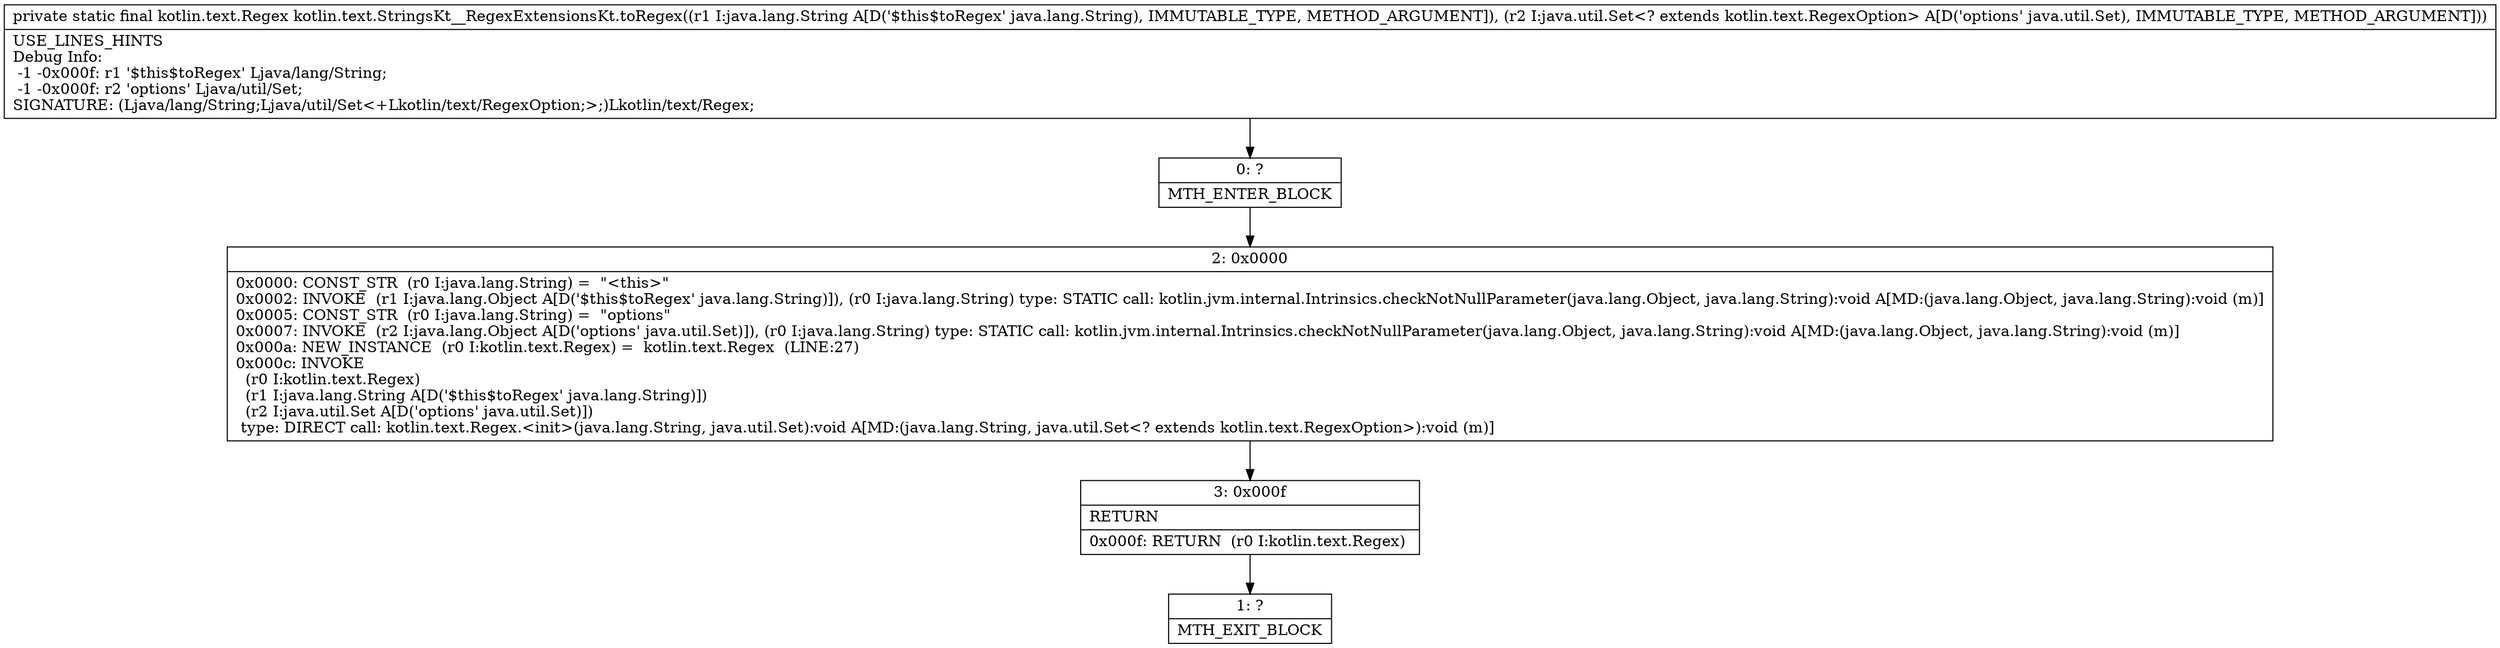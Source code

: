 digraph "CFG forkotlin.text.StringsKt__RegexExtensionsKt.toRegex(Ljava\/lang\/String;Ljava\/util\/Set;)Lkotlin\/text\/Regex;" {
Node_0 [shape=record,label="{0\:\ ?|MTH_ENTER_BLOCK\l}"];
Node_2 [shape=record,label="{2\:\ 0x0000|0x0000: CONST_STR  (r0 I:java.lang.String) =  \"\<this\>\" \l0x0002: INVOKE  (r1 I:java.lang.Object A[D('$this$toRegex' java.lang.String)]), (r0 I:java.lang.String) type: STATIC call: kotlin.jvm.internal.Intrinsics.checkNotNullParameter(java.lang.Object, java.lang.String):void A[MD:(java.lang.Object, java.lang.String):void (m)]\l0x0005: CONST_STR  (r0 I:java.lang.String) =  \"options\" \l0x0007: INVOKE  (r2 I:java.lang.Object A[D('options' java.util.Set)]), (r0 I:java.lang.String) type: STATIC call: kotlin.jvm.internal.Intrinsics.checkNotNullParameter(java.lang.Object, java.lang.String):void A[MD:(java.lang.Object, java.lang.String):void (m)]\l0x000a: NEW_INSTANCE  (r0 I:kotlin.text.Regex) =  kotlin.text.Regex  (LINE:27)\l0x000c: INVOKE  \l  (r0 I:kotlin.text.Regex)\l  (r1 I:java.lang.String A[D('$this$toRegex' java.lang.String)])\l  (r2 I:java.util.Set A[D('options' java.util.Set)])\l type: DIRECT call: kotlin.text.Regex.\<init\>(java.lang.String, java.util.Set):void A[MD:(java.lang.String, java.util.Set\<? extends kotlin.text.RegexOption\>):void (m)]\l}"];
Node_3 [shape=record,label="{3\:\ 0x000f|RETURN\l|0x000f: RETURN  (r0 I:kotlin.text.Regex) \l}"];
Node_1 [shape=record,label="{1\:\ ?|MTH_EXIT_BLOCK\l}"];
MethodNode[shape=record,label="{private static final kotlin.text.Regex kotlin.text.StringsKt__RegexExtensionsKt.toRegex((r1 I:java.lang.String A[D('$this$toRegex' java.lang.String), IMMUTABLE_TYPE, METHOD_ARGUMENT]), (r2 I:java.util.Set\<? extends kotlin.text.RegexOption\> A[D('options' java.util.Set), IMMUTABLE_TYPE, METHOD_ARGUMENT]))  | USE_LINES_HINTS\lDebug Info:\l  \-1 \-0x000f: r1 '$this$toRegex' Ljava\/lang\/String;\l  \-1 \-0x000f: r2 'options' Ljava\/util\/Set;\lSIGNATURE: (Ljava\/lang\/String;Ljava\/util\/Set\<+Lkotlin\/text\/RegexOption;\>;)Lkotlin\/text\/Regex;\l}"];
MethodNode -> Node_0;Node_0 -> Node_2;
Node_2 -> Node_3;
Node_3 -> Node_1;
}

